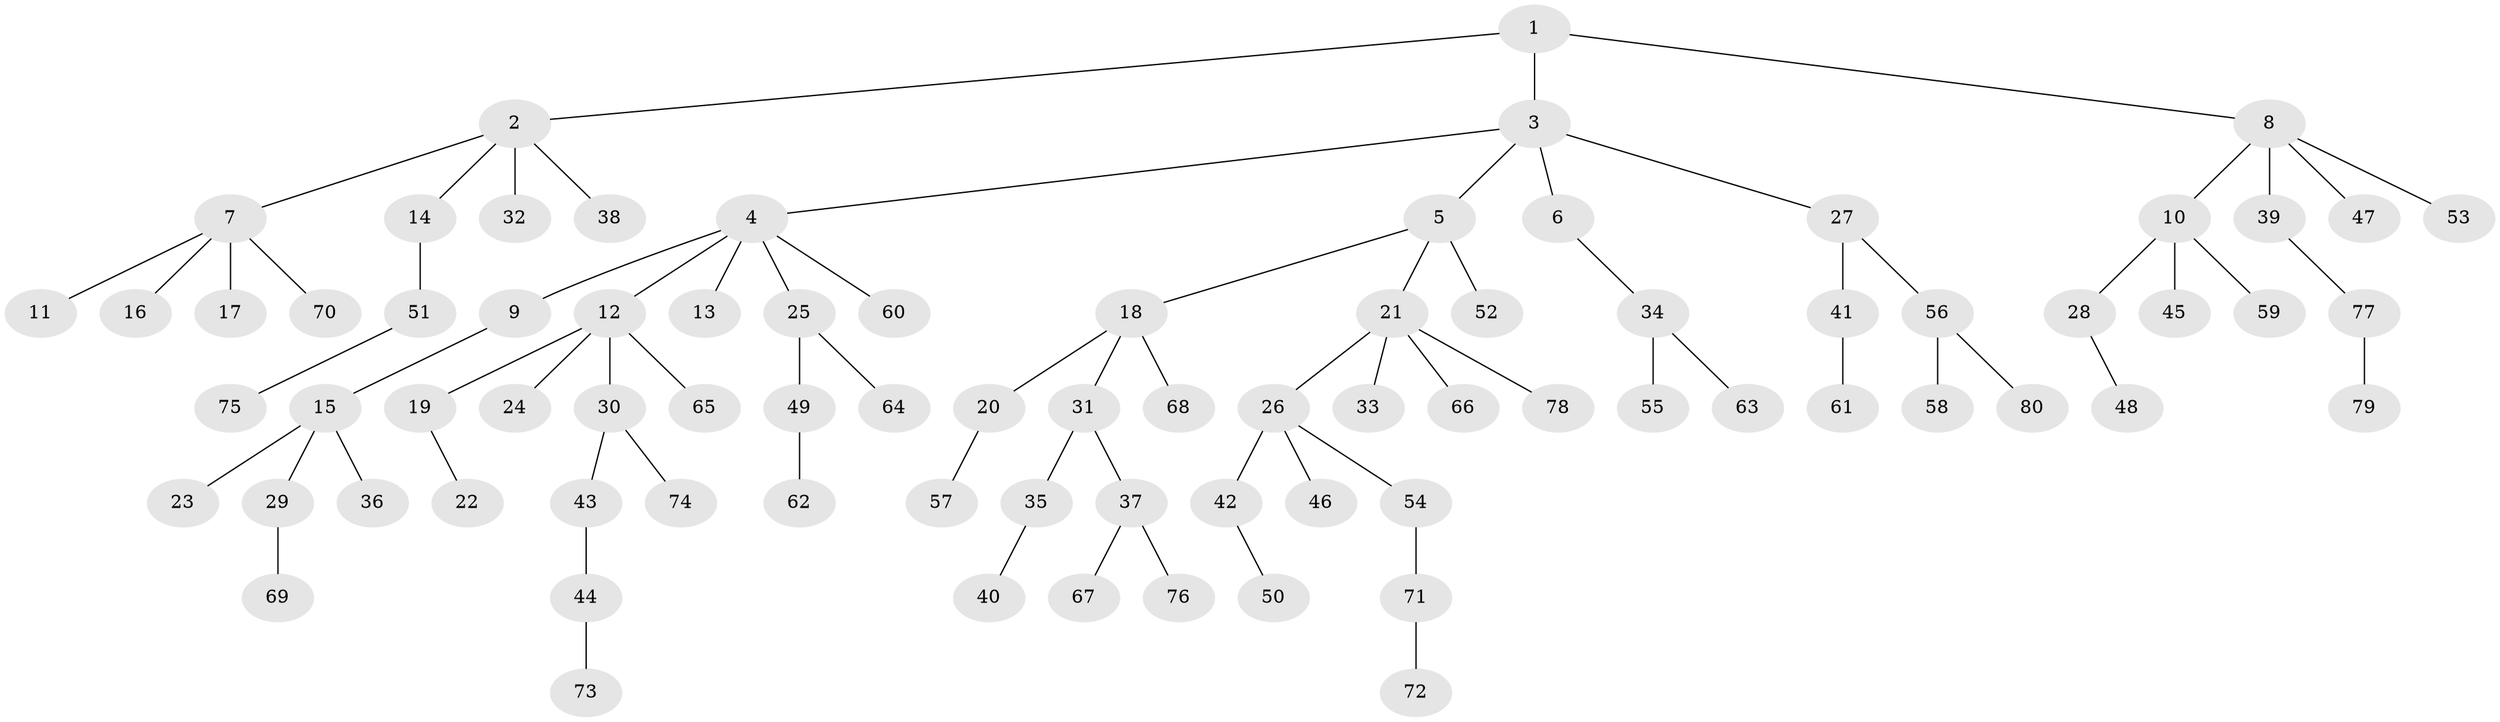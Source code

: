 // coarse degree distribution, {3: 0.125, 1: 0.5, 6: 0.03125, 4: 0.09375, 2: 0.25}
// Generated by graph-tools (version 1.1) at 2025/37/03/04/25 23:37:22]
// undirected, 80 vertices, 79 edges
graph export_dot {
  node [color=gray90,style=filled];
  1;
  2;
  3;
  4;
  5;
  6;
  7;
  8;
  9;
  10;
  11;
  12;
  13;
  14;
  15;
  16;
  17;
  18;
  19;
  20;
  21;
  22;
  23;
  24;
  25;
  26;
  27;
  28;
  29;
  30;
  31;
  32;
  33;
  34;
  35;
  36;
  37;
  38;
  39;
  40;
  41;
  42;
  43;
  44;
  45;
  46;
  47;
  48;
  49;
  50;
  51;
  52;
  53;
  54;
  55;
  56;
  57;
  58;
  59;
  60;
  61;
  62;
  63;
  64;
  65;
  66;
  67;
  68;
  69;
  70;
  71;
  72;
  73;
  74;
  75;
  76;
  77;
  78;
  79;
  80;
  1 -- 2;
  1 -- 3;
  1 -- 8;
  2 -- 7;
  2 -- 14;
  2 -- 32;
  2 -- 38;
  3 -- 4;
  3 -- 5;
  3 -- 6;
  3 -- 27;
  4 -- 9;
  4 -- 12;
  4 -- 13;
  4 -- 25;
  4 -- 60;
  5 -- 18;
  5 -- 21;
  5 -- 52;
  6 -- 34;
  7 -- 11;
  7 -- 16;
  7 -- 17;
  7 -- 70;
  8 -- 10;
  8 -- 39;
  8 -- 47;
  8 -- 53;
  9 -- 15;
  10 -- 28;
  10 -- 45;
  10 -- 59;
  12 -- 19;
  12 -- 24;
  12 -- 30;
  12 -- 65;
  14 -- 51;
  15 -- 23;
  15 -- 29;
  15 -- 36;
  18 -- 20;
  18 -- 31;
  18 -- 68;
  19 -- 22;
  20 -- 57;
  21 -- 26;
  21 -- 33;
  21 -- 66;
  21 -- 78;
  25 -- 49;
  25 -- 64;
  26 -- 42;
  26 -- 46;
  26 -- 54;
  27 -- 41;
  27 -- 56;
  28 -- 48;
  29 -- 69;
  30 -- 43;
  30 -- 74;
  31 -- 35;
  31 -- 37;
  34 -- 55;
  34 -- 63;
  35 -- 40;
  37 -- 67;
  37 -- 76;
  39 -- 77;
  41 -- 61;
  42 -- 50;
  43 -- 44;
  44 -- 73;
  49 -- 62;
  51 -- 75;
  54 -- 71;
  56 -- 58;
  56 -- 80;
  71 -- 72;
  77 -- 79;
}
